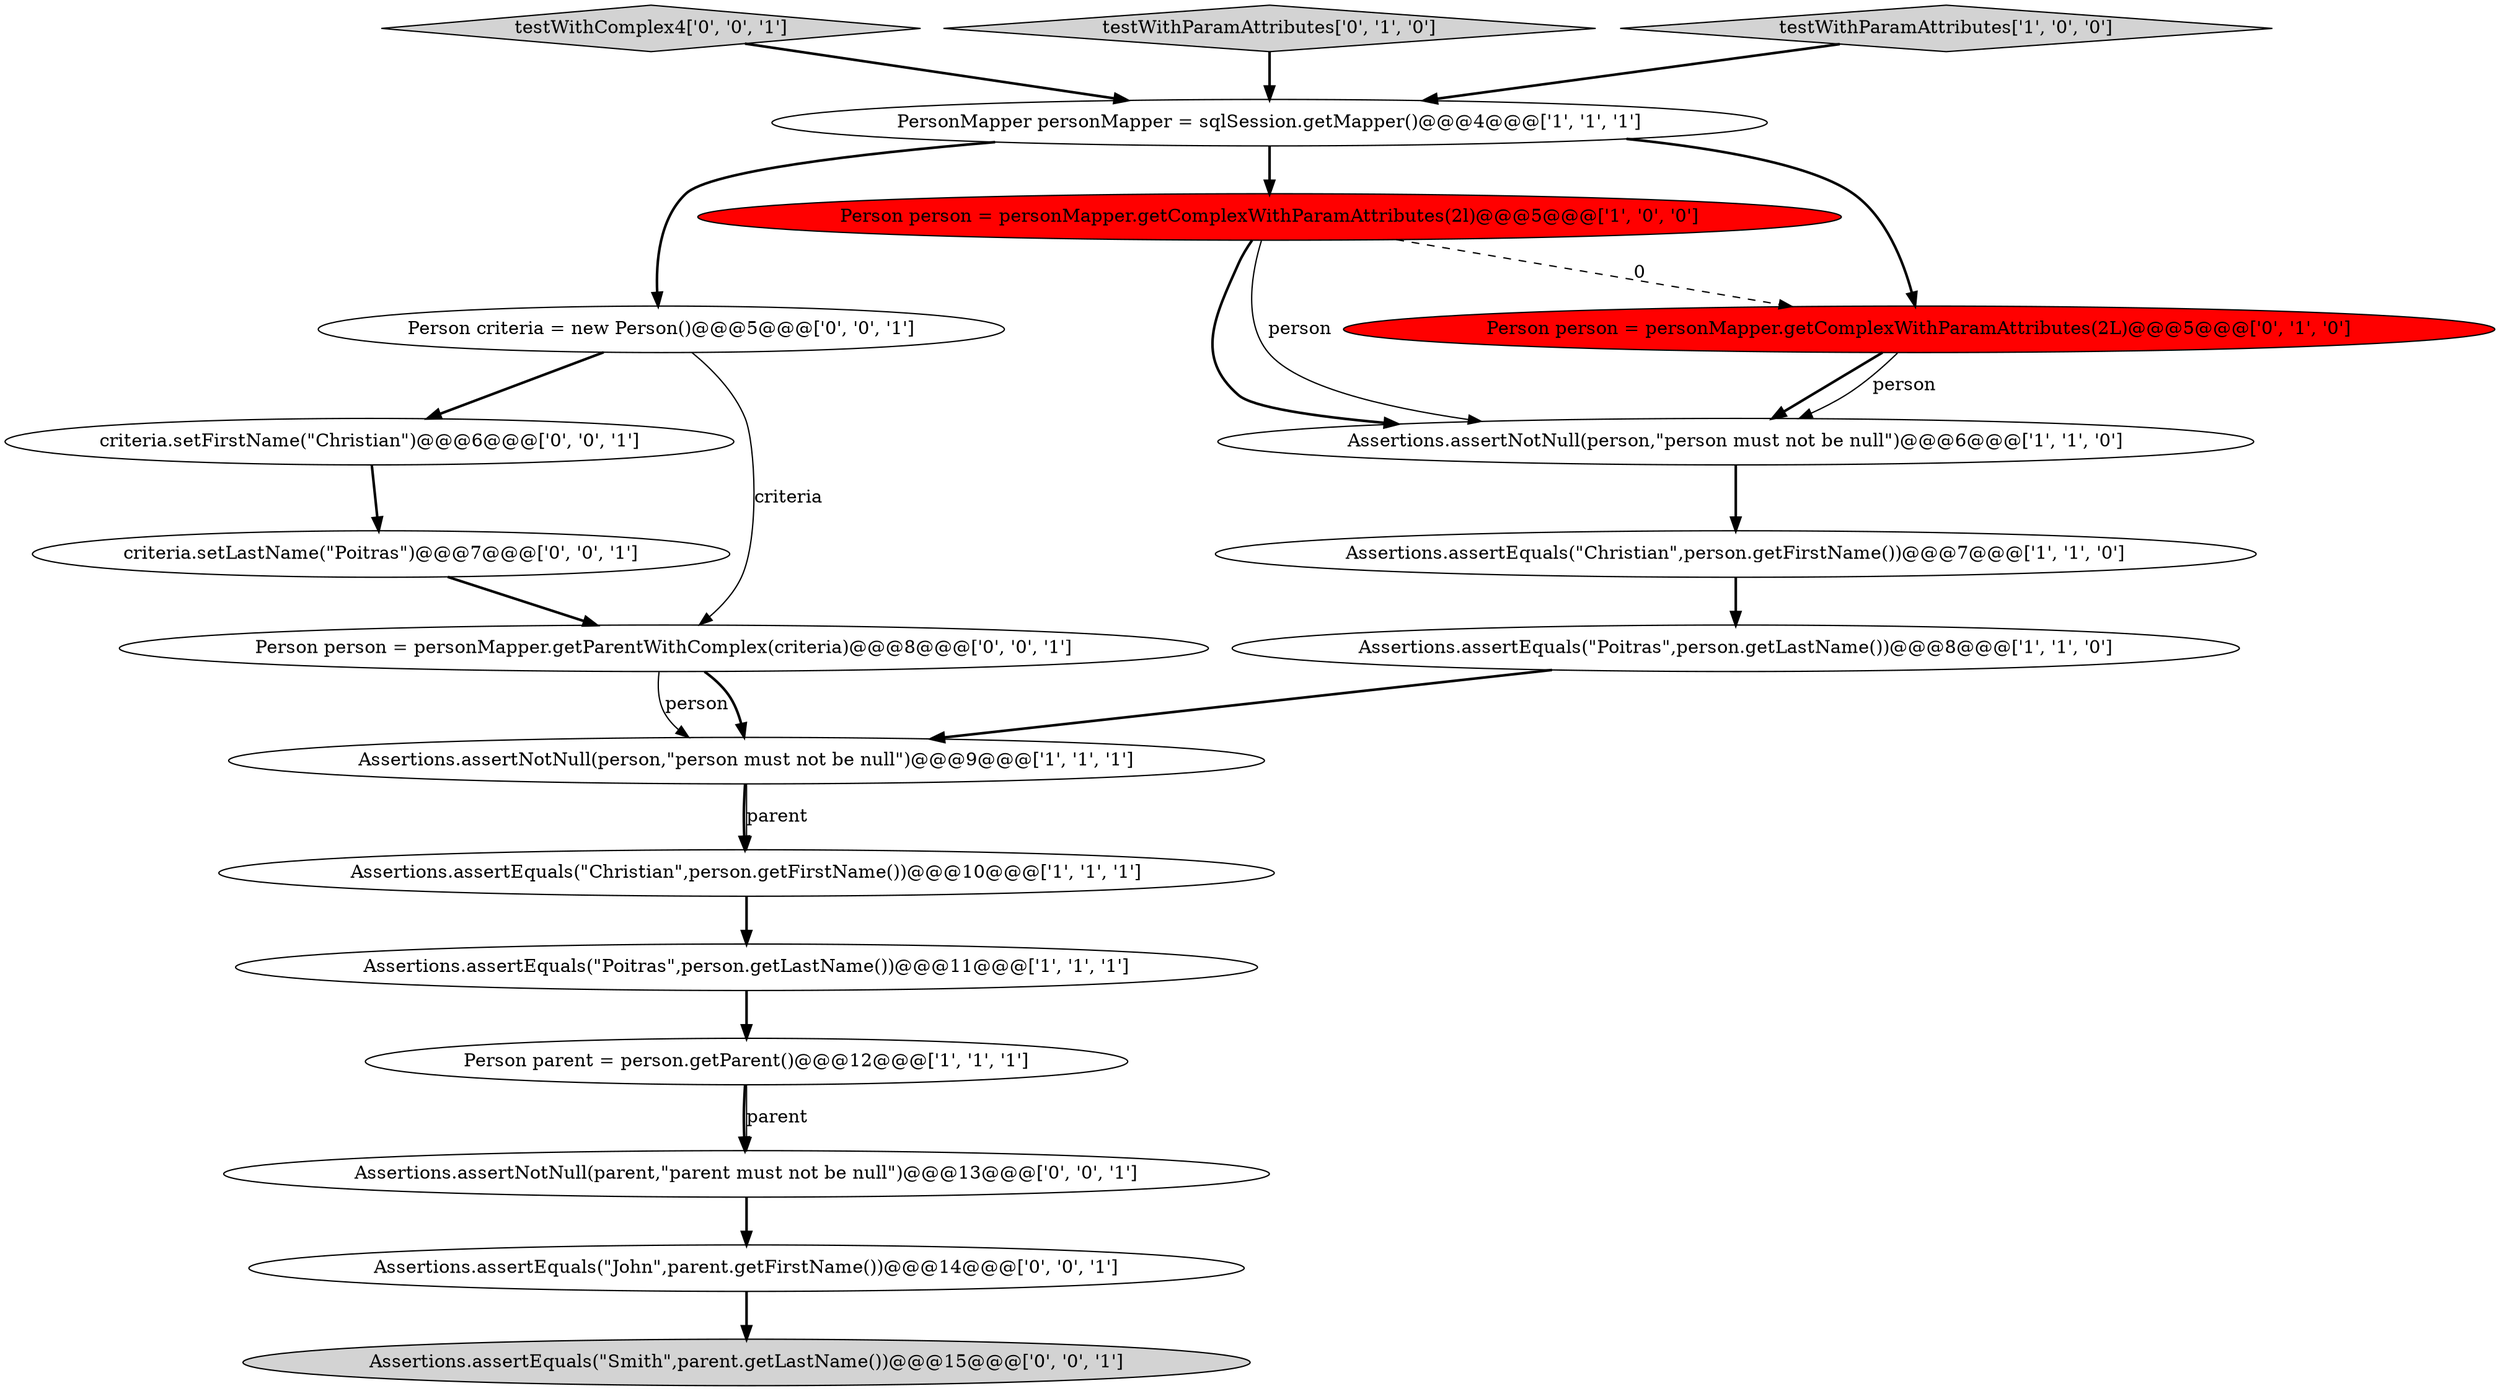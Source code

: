 digraph {
3 [style = filled, label = "Assertions.assertNotNull(person,\"person must not be null\")@@@6@@@['1', '1', '0']", fillcolor = white, shape = ellipse image = "AAA0AAABBB1BBB"];
17 [style = filled, label = "Person criteria = new Person()@@@5@@@['0', '0', '1']", fillcolor = white, shape = ellipse image = "AAA0AAABBB3BBB"];
7 [style = filled, label = "Assertions.assertEquals(\"Christian\",person.getFirstName())@@@10@@@['1', '1', '1']", fillcolor = white, shape = ellipse image = "AAA0AAABBB1BBB"];
12 [style = filled, label = "criteria.setLastName(\"Poitras\")@@@7@@@['0', '0', '1']", fillcolor = white, shape = ellipse image = "AAA0AAABBB3BBB"];
14 [style = filled, label = "Assertions.assertEquals(\"Smith\",parent.getLastName())@@@15@@@['0', '0', '1']", fillcolor = lightgray, shape = ellipse image = "AAA0AAABBB3BBB"];
19 [style = filled, label = "criteria.setFirstName(\"Christian\")@@@6@@@['0', '0', '1']", fillcolor = white, shape = ellipse image = "AAA0AAABBB3BBB"];
18 [style = filled, label = "Person person = personMapper.getParentWithComplex(criteria)@@@8@@@['0', '0', '1']", fillcolor = white, shape = ellipse image = "AAA0AAABBB3BBB"];
0 [style = filled, label = "Person parent = person.getParent()@@@12@@@['1', '1', '1']", fillcolor = white, shape = ellipse image = "AAA0AAABBB1BBB"];
6 [style = filled, label = "Assertions.assertEquals(\"Poitras\",person.getLastName())@@@11@@@['1', '1', '1']", fillcolor = white, shape = ellipse image = "AAA0AAABBB1BBB"];
16 [style = filled, label = "testWithComplex4['0', '0', '1']", fillcolor = lightgray, shape = diamond image = "AAA0AAABBB3BBB"];
8 [style = filled, label = "Assertions.assertNotNull(person,\"person must not be null\")@@@9@@@['1', '1', '1']", fillcolor = white, shape = ellipse image = "AAA0AAABBB1BBB"];
9 [style = filled, label = "Person person = personMapper.getComplexWithParamAttributes(2l)@@@5@@@['1', '0', '0']", fillcolor = red, shape = ellipse image = "AAA1AAABBB1BBB"];
10 [style = filled, label = "Person person = personMapper.getComplexWithParamAttributes(2L)@@@5@@@['0', '1', '0']", fillcolor = red, shape = ellipse image = "AAA1AAABBB2BBB"];
15 [style = filled, label = "Assertions.assertNotNull(parent,\"parent must not be null\")@@@13@@@['0', '0', '1']", fillcolor = white, shape = ellipse image = "AAA0AAABBB3BBB"];
5 [style = filled, label = "PersonMapper personMapper = sqlSession.getMapper()@@@4@@@['1', '1', '1']", fillcolor = white, shape = ellipse image = "AAA0AAABBB1BBB"];
11 [style = filled, label = "testWithParamAttributes['0', '1', '0']", fillcolor = lightgray, shape = diamond image = "AAA0AAABBB2BBB"];
2 [style = filled, label = "Assertions.assertEquals(\"Poitras\",person.getLastName())@@@8@@@['1', '1', '0']", fillcolor = white, shape = ellipse image = "AAA0AAABBB1BBB"];
13 [style = filled, label = "Assertions.assertEquals(\"John\",parent.getFirstName())@@@14@@@['0', '0', '1']", fillcolor = white, shape = ellipse image = "AAA0AAABBB3BBB"];
1 [style = filled, label = "testWithParamAttributes['1', '0', '0']", fillcolor = lightgray, shape = diamond image = "AAA0AAABBB1BBB"];
4 [style = filled, label = "Assertions.assertEquals(\"Christian\",person.getFirstName())@@@7@@@['1', '1', '0']", fillcolor = white, shape = ellipse image = "AAA0AAABBB1BBB"];
1->5 [style = bold, label=""];
5->10 [style = bold, label=""];
15->13 [style = bold, label=""];
9->10 [style = dashed, label="0"];
5->9 [style = bold, label=""];
19->12 [style = bold, label=""];
10->3 [style = bold, label=""];
6->0 [style = bold, label=""];
10->3 [style = solid, label="person"];
4->2 [style = bold, label=""];
5->17 [style = bold, label=""];
3->4 [style = bold, label=""];
17->19 [style = bold, label=""];
0->15 [style = bold, label=""];
8->7 [style = bold, label=""];
0->15 [style = solid, label="parent"];
8->7 [style = solid, label="parent"];
11->5 [style = bold, label=""];
18->8 [style = solid, label="person"];
7->6 [style = bold, label=""];
12->18 [style = bold, label=""];
16->5 [style = bold, label=""];
9->3 [style = bold, label=""];
17->18 [style = solid, label="criteria"];
18->8 [style = bold, label=""];
13->14 [style = bold, label=""];
9->3 [style = solid, label="person"];
2->8 [style = bold, label=""];
}
